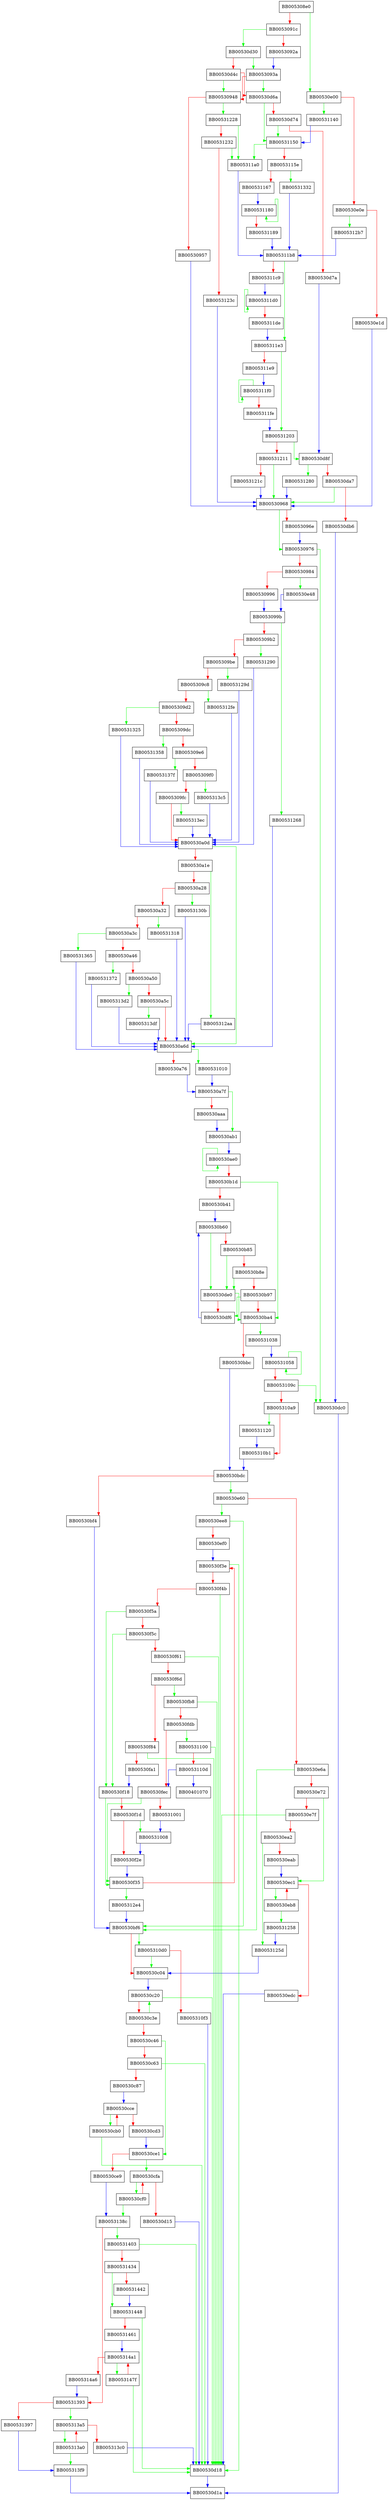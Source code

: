 digraph fmtfp {
  node [shape="box"];
  graph [splines=ortho];
  BB005308e0 -> BB00530e00 [color="green"];
  BB005308e0 -> BB0053091c [color="red"];
  BB0053091c -> BB00530d30 [color="green"];
  BB0053091c -> BB0053092a [color="red"];
  BB0053092a -> BB0053093a [color="blue"];
  BB0053093a -> BB00530d6a [color="green"];
  BB0053093a -> BB00530948 [color="red"];
  BB00530948 -> BB00531228 [color="green"];
  BB00530948 -> BB00530957 [color="red"];
  BB00530957 -> BB00530968 [color="blue"];
  BB00530968 -> BB00530976 [color="green"];
  BB00530968 -> BB0053096e [color="red"];
  BB0053096e -> BB00530976 [color="blue"];
  BB00530976 -> BB00530dc0 [color="green"];
  BB00530976 -> BB00530984 [color="red"];
  BB00530984 -> BB00530e48 [color="green"];
  BB00530984 -> BB00530996 [color="red"];
  BB00530996 -> BB0053099b [color="blue"];
  BB0053099b -> BB00531268 [color="green"];
  BB0053099b -> BB005309b2 [color="red"];
  BB005309b2 -> BB00531290 [color="green"];
  BB005309b2 -> BB005309be [color="red"];
  BB005309be -> BB0053129d [color="green"];
  BB005309be -> BB005309c8 [color="red"];
  BB005309c8 -> BB005312fe [color="green"];
  BB005309c8 -> BB005309d2 [color="red"];
  BB005309d2 -> BB00531325 [color="green"];
  BB005309d2 -> BB005309dc [color="red"];
  BB005309dc -> BB00531358 [color="green"];
  BB005309dc -> BB005309e6 [color="red"];
  BB005309e6 -> BB0053137f [color="green"];
  BB005309e6 -> BB005309f0 [color="red"];
  BB005309f0 -> BB005313c5 [color="green"];
  BB005309f0 -> BB005309fc [color="red"];
  BB005309fc -> BB005313ec [color="green"];
  BB005309fc -> BB00530a0d [color="red"];
  BB00530a0d -> BB00530a6d [color="green"];
  BB00530a0d -> BB00530a1e [color="red"];
  BB00530a1e -> BB005312aa [color="green"];
  BB00530a1e -> BB00530a28 [color="red"];
  BB00530a28 -> BB0053130b [color="green"];
  BB00530a28 -> BB00530a32 [color="red"];
  BB00530a32 -> BB00531318 [color="green"];
  BB00530a32 -> BB00530a3c [color="red"];
  BB00530a3c -> BB00531365 [color="green"];
  BB00530a3c -> BB00530a46 [color="red"];
  BB00530a46 -> BB00531372 [color="green"];
  BB00530a46 -> BB00530a50 [color="red"];
  BB00530a50 -> BB005313d2 [color="green"];
  BB00530a50 -> BB00530a5c [color="red"];
  BB00530a5c -> BB005313df [color="green"];
  BB00530a5c -> BB00530a6d [color="red"];
  BB00530a6d -> BB00531010 [color="green"];
  BB00530a6d -> BB00530a76 [color="red"];
  BB00530a76 -> BB00530a7f [color="blue"];
  BB00530a7f -> BB00530ab1 [color="green"];
  BB00530a7f -> BB00530aaa [color="red"];
  BB00530aaa -> BB00530ab1 [color="blue"];
  BB00530ab1 -> BB00530ae0 [color="blue"];
  BB00530ae0 -> BB00530ae0 [color="green"];
  BB00530ae0 -> BB00530b1d [color="red"];
  BB00530b1d -> BB00530ba4 [color="green"];
  BB00530b1d -> BB00530b41 [color="red"];
  BB00530b41 -> BB00530b60 [color="blue"];
  BB00530b60 -> BB00530de0 [color="green"];
  BB00530b60 -> BB00530b85 [color="red"];
  BB00530b85 -> BB00530de0 [color="green"];
  BB00530b85 -> BB00530b8e [color="red"];
  BB00530b8e -> BB00530de0 [color="green"];
  BB00530b8e -> BB00530b97 [color="red"];
  BB00530b97 -> BB00530df6 [color="green"];
  BB00530b97 -> BB00530ba4 [color="red"];
  BB00530ba4 -> BB00531038 [color="green"];
  BB00530ba4 -> BB00530bbc [color="red"];
  BB00530bbc -> BB00530bdc [color="blue"];
  BB00530bdc -> BB00530e60 [color="green"];
  BB00530bdc -> BB00530bf4 [color="red"];
  BB00530bf4 -> BB00530bf6 [color="blue"];
  BB00530bf6 -> BB005310d0 [color="green"];
  BB00530bf6 -> BB00530c04 [color="red"];
  BB00530c04 -> BB00530c20 [color="blue"];
  BB00530c20 -> BB00530d18 [color="green"];
  BB00530c20 -> BB00530c3e [color="red"];
  BB00530c3e -> BB00530c20 [color="green"];
  BB00530c3e -> BB00530c46 [color="red"];
  BB00530c46 -> BB00530ce1 [color="green"];
  BB00530c46 -> BB00530c63 [color="red"];
  BB00530c63 -> BB00530d18 [color="green"];
  BB00530c63 -> BB00530c87 [color="red"];
  BB00530c87 -> BB00530cce [color="blue"];
  BB00530cb0 -> BB00530d18 [color="green"];
  BB00530cb0 -> BB00530cce [color="red"];
  BB00530cce -> BB00530cb0 [color="green"];
  BB00530cce -> BB00530cd3 [color="red"];
  BB00530cd3 -> BB00530ce1 [color="blue"];
  BB00530ce1 -> BB00530cfa [color="green"];
  BB00530ce1 -> BB00530ce9 [color="red"];
  BB00530ce9 -> BB0053138c [color="blue"];
  BB00530cf0 -> BB0053138c [color="green"];
  BB00530cf0 -> BB00530cfa [color="red"];
  BB00530cfa -> BB00530cf0 [color="green"];
  BB00530cfa -> BB00530d15 [color="red"];
  BB00530d15 -> BB00530d18 [color="blue"];
  BB00530d18 -> BB00530d1a [color="blue"];
  BB00530d30 -> BB0053093a [color="green"];
  BB00530d30 -> BB00530d4c [color="red"];
  BB00530d4c -> BB00530948 [color="green"];
  BB00530d4c -> BB00530d6a [color="red"];
  BB00530d6a -> BB00531150 [color="green"];
  BB00530d6a -> BB00530d74 [color="red"];
  BB00530d74 -> BB00531150 [color="green"];
  BB00530d74 -> BB00530d7a [color="red"];
  BB00530d7a -> BB00530d8f [color="blue"];
  BB00530d8f -> BB00531280 [color="green"];
  BB00530d8f -> BB00530da7 [color="red"];
  BB00530da7 -> BB00530968 [color="green"];
  BB00530da7 -> BB00530db6 [color="red"];
  BB00530db6 -> BB00530dc0 [color="blue"];
  BB00530dc0 -> BB00530d1a [color="blue"];
  BB00530de0 -> BB00530ba4 [color="green"];
  BB00530de0 -> BB00530df6 [color="red"];
  BB00530df6 -> BB00530b60 [color="blue"];
  BB00530e00 -> BB00531140 [color="green"];
  BB00530e00 -> BB00530e0e [color="red"];
  BB00530e0e -> BB005312b7 [color="green"];
  BB00530e0e -> BB00530e1d [color="red"];
  BB00530e1d -> BB00530968 [color="blue"];
  BB00530e48 -> BB0053099b [color="blue"];
  BB00530e60 -> BB00530ee8 [color="green"];
  BB00530e60 -> BB00530e6a [color="red"];
  BB00530e6a -> BB00530bf6 [color="green"];
  BB00530e6a -> BB00530e72 [color="red"];
  BB00530e72 -> BB00530ec1 [color="green"];
  BB00530e72 -> BB00530e7f [color="red"];
  BB00530e7f -> BB00530d18 [color="green"];
  BB00530e7f -> BB00530ea2 [color="red"];
  BB00530ea2 -> BB0053125d [color="green"];
  BB00530ea2 -> BB00530eab [color="red"];
  BB00530eab -> BB00530ec1 [color="blue"];
  BB00530eb8 -> BB00531258 [color="green"];
  BB00530eb8 -> BB00530ec1 [color="red"];
  BB00530ec1 -> BB00530eb8 [color="green"];
  BB00530ec1 -> BB00530edc [color="red"];
  BB00530edc -> BB00530d18 [color="blue"];
  BB00530ee8 -> BB00530bf6 [color="green"];
  BB00530ee8 -> BB00530ef0 [color="red"];
  BB00530ef0 -> BB00530f3e [color="blue"];
  BB00530f18 -> BB00530f35 [color="green"];
  BB00530f18 -> BB00530f1d [color="red"];
  BB00530f1d -> BB00531008 [color="green"];
  BB00530f1d -> BB00530f2e [color="red"];
  BB00530f2e -> BB00530f35 [color="blue"];
  BB00530f35 -> BB005312e4 [color="green"];
  BB00530f35 -> BB00530f3e [color="red"];
  BB00530f3e -> BB00530d18 [color="green"];
  BB00530f3e -> BB00530f4b [color="red"];
  BB00530f4b -> BB00530d18 [color="green"];
  BB00530f4b -> BB00530f5a [color="red"];
  BB00530f5a -> BB00530f18 [color="green"];
  BB00530f5a -> BB00530f5c [color="red"];
  BB00530f5c -> BB00530f18 [color="green"];
  BB00530f5c -> BB00530f61 [color="red"];
  BB00530f61 -> BB00530d18 [color="green"];
  BB00530f61 -> BB00530f6d [color="red"];
  BB00530f6d -> BB00530fb8 [color="green"];
  BB00530f6d -> BB00530f84 [color="red"];
  BB00530f84 -> BB00530d18 [color="green"];
  BB00530f84 -> BB00530fa1 [color="red"];
  BB00530fa1 -> BB00530f18 [color="blue"];
  BB00530fb8 -> BB00530d18 [color="green"];
  BB00530fb8 -> BB00530fdb [color="red"];
  BB00530fdb -> BB00531100 [color="green"];
  BB00530fdb -> BB00530fec [color="red"];
  BB00530fec -> BB00530f35 [color="green"];
  BB00530fec -> BB00531001 [color="red"];
  BB00531001 -> BB00531008 [color="blue"];
  BB00531008 -> BB00530f2e [color="blue"];
  BB00531010 -> BB00530a7f [color="blue"];
  BB00531038 -> BB00531058 [color="blue"];
  BB00531058 -> BB00531058 [color="green"];
  BB00531058 -> BB0053109c [color="red"];
  BB0053109c -> BB00530dc0 [color="green"];
  BB0053109c -> BB005310a9 [color="red"];
  BB005310a9 -> BB00531120 [color="green"];
  BB005310a9 -> BB005310b1 [color="red"];
  BB005310b1 -> BB00530bdc [color="blue"];
  BB005310d0 -> BB00530c04 [color="green"];
  BB005310d0 -> BB005310f3 [color="red"];
  BB005310f3 -> BB00530d18 [color="blue"];
  BB00531100 -> BB00530d18 [color="green"];
  BB00531100 -> BB0053110d [color="red"];
  BB0053110d -> BB00401070 [color="blue"];
  BB0053110d -> BB00530fec [color="blue"];
  BB00531120 -> BB005310b1 [color="blue"];
  BB00531140 -> BB00531150 [color="blue"];
  BB00531150 -> BB005311a0 [color="green"];
  BB00531150 -> BB0053115e [color="red"];
  BB0053115e -> BB00531332 [color="green"];
  BB0053115e -> BB00531167 [color="red"];
  BB00531167 -> BB00531180 [color="blue"];
  BB00531180 -> BB00531180 [color="green"];
  BB00531180 -> BB00531189 [color="red"];
  BB00531189 -> BB005311b8 [color="blue"];
  BB005311a0 -> BB005311b8 [color="blue"];
  BB005311b8 -> BB005311e3 [color="green"];
  BB005311b8 -> BB005311c9 [color="red"];
  BB005311c9 -> BB005311d0 [color="blue"];
  BB005311d0 -> BB005311d0 [color="green"];
  BB005311d0 -> BB005311de [color="red"];
  BB005311de -> BB005311e3 [color="blue"];
  BB005311e3 -> BB00531203 [color="green"];
  BB005311e3 -> BB005311e9 [color="red"];
  BB005311e9 -> BB005311f0 [color="blue"];
  BB005311f0 -> BB005311f0 [color="green"];
  BB005311f0 -> BB005311fe [color="red"];
  BB005311fe -> BB00531203 [color="blue"];
  BB00531203 -> BB00530d8f [color="green"];
  BB00531203 -> BB00531211 [color="red"];
  BB00531211 -> BB00530968 [color="green"];
  BB00531211 -> BB0053121c [color="red"];
  BB0053121c -> BB00530968 [color="blue"];
  BB00531228 -> BB005311a0 [color="green"];
  BB00531228 -> BB00531232 [color="red"];
  BB00531232 -> BB005311a0 [color="green"];
  BB00531232 -> BB0053123c [color="red"];
  BB0053123c -> BB00530968 [color="blue"];
  BB00531258 -> BB0053125d [color="blue"];
  BB0053125d -> BB00530c04 [color="blue"];
  BB00531268 -> BB00530a6d [color="blue"];
  BB00531280 -> BB00530968 [color="blue"];
  BB00531290 -> BB00530a0d [color="blue"];
  BB0053129d -> BB00530a0d [color="blue"];
  BB005312aa -> BB00530a6d [color="blue"];
  BB005312b7 -> BB005311b8 [color="blue"];
  BB005312e4 -> BB00530bf6 [color="blue"];
  BB005312fe -> BB00530a0d [color="blue"];
  BB0053130b -> BB00530a6d [color="blue"];
  BB00531318 -> BB00530a6d [color="blue"];
  BB00531325 -> BB00530a0d [color="blue"];
  BB00531332 -> BB005311b8 [color="blue"];
  BB00531358 -> BB00530a0d [color="blue"];
  BB00531365 -> BB00530a6d [color="blue"];
  BB00531372 -> BB00530a6d [color="blue"];
  BB0053137f -> BB00530a0d [color="blue"];
  BB0053138c -> BB00531403 [color="green"];
  BB0053138c -> BB00531393 [color="red"];
  BB00531393 -> BB005313a5 [color="green"];
  BB00531393 -> BB00531397 [color="red"];
  BB00531397 -> BB005313f9 [color="blue"];
  BB005313a0 -> BB005313f9 [color="green"];
  BB005313a0 -> BB005313a5 [color="red"];
  BB005313a5 -> BB005313a0 [color="green"];
  BB005313a5 -> BB005313c0 [color="red"];
  BB005313c0 -> BB00530d18 [color="blue"];
  BB005313c5 -> BB00530a0d [color="blue"];
  BB005313d2 -> BB00530a6d [color="blue"];
  BB005313df -> BB00530a6d [color="blue"];
  BB005313ec -> BB00530a0d [color="blue"];
  BB005313f9 -> BB00530d1a [color="blue"];
  BB00531403 -> BB00530d18 [color="green"];
  BB00531403 -> BB00531434 [color="red"];
  BB00531434 -> BB00531448 [color="green"];
  BB00531434 -> BB00531442 [color="red"];
  BB00531442 -> BB00531448 [color="blue"];
  BB00531448 -> BB00530d18 [color="green"];
  BB00531448 -> BB00531461 [color="red"];
  BB00531461 -> BB005314a1 [color="blue"];
  BB0053147f -> BB00530d18 [color="green"];
  BB0053147f -> BB005314a1 [color="red"];
  BB005314a1 -> BB0053147f [color="green"];
  BB005314a1 -> BB005314a6 [color="red"];
  BB005314a6 -> BB00531393 [color="blue"];
}
